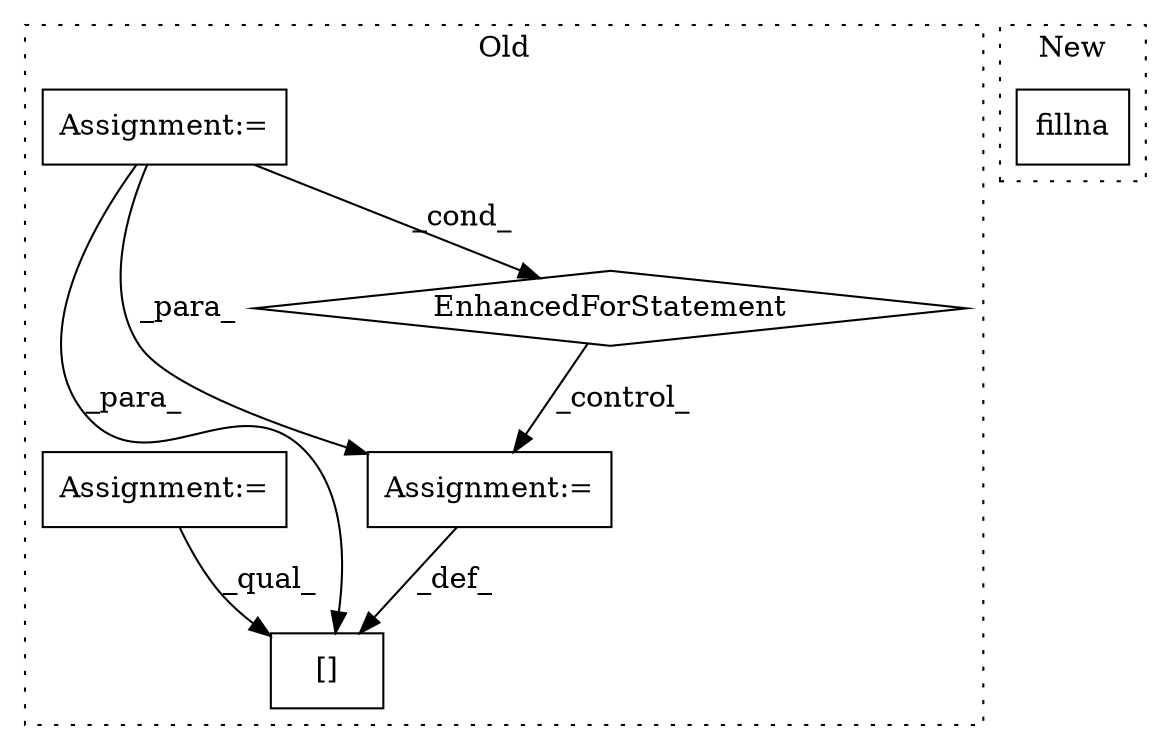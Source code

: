 digraph G {
subgraph cluster0 {
1 [label="EnhancedForStatement" a="70" s="3274,3352" l="53,2" shape="diamond"];
3 [label="Assignment:=" a="7" s="3132" l="1" shape="box"];
4 [label="[]" a="2" s="3362,3381" l="7,1" shape="box"];
5 [label="Assignment:=" a="7" s="3202" l="1" shape="box"];
6 [label="Assignment:=" a="7" s="3382" l="1" shape="box"];
label = "Old";
style="dotted";
}
subgraph cluster1 {
2 [label="fillna" a="32" s="2595,2603" l="7,1" shape="box"];
label = "New";
style="dotted";
}
1 -> 6 [label="_control_"];
3 -> 4 [label="_para_"];
3 -> 6 [label="_para_"];
3 -> 1 [label="_cond_"];
5 -> 4 [label="_qual_"];
6 -> 4 [label="_def_"];
}
